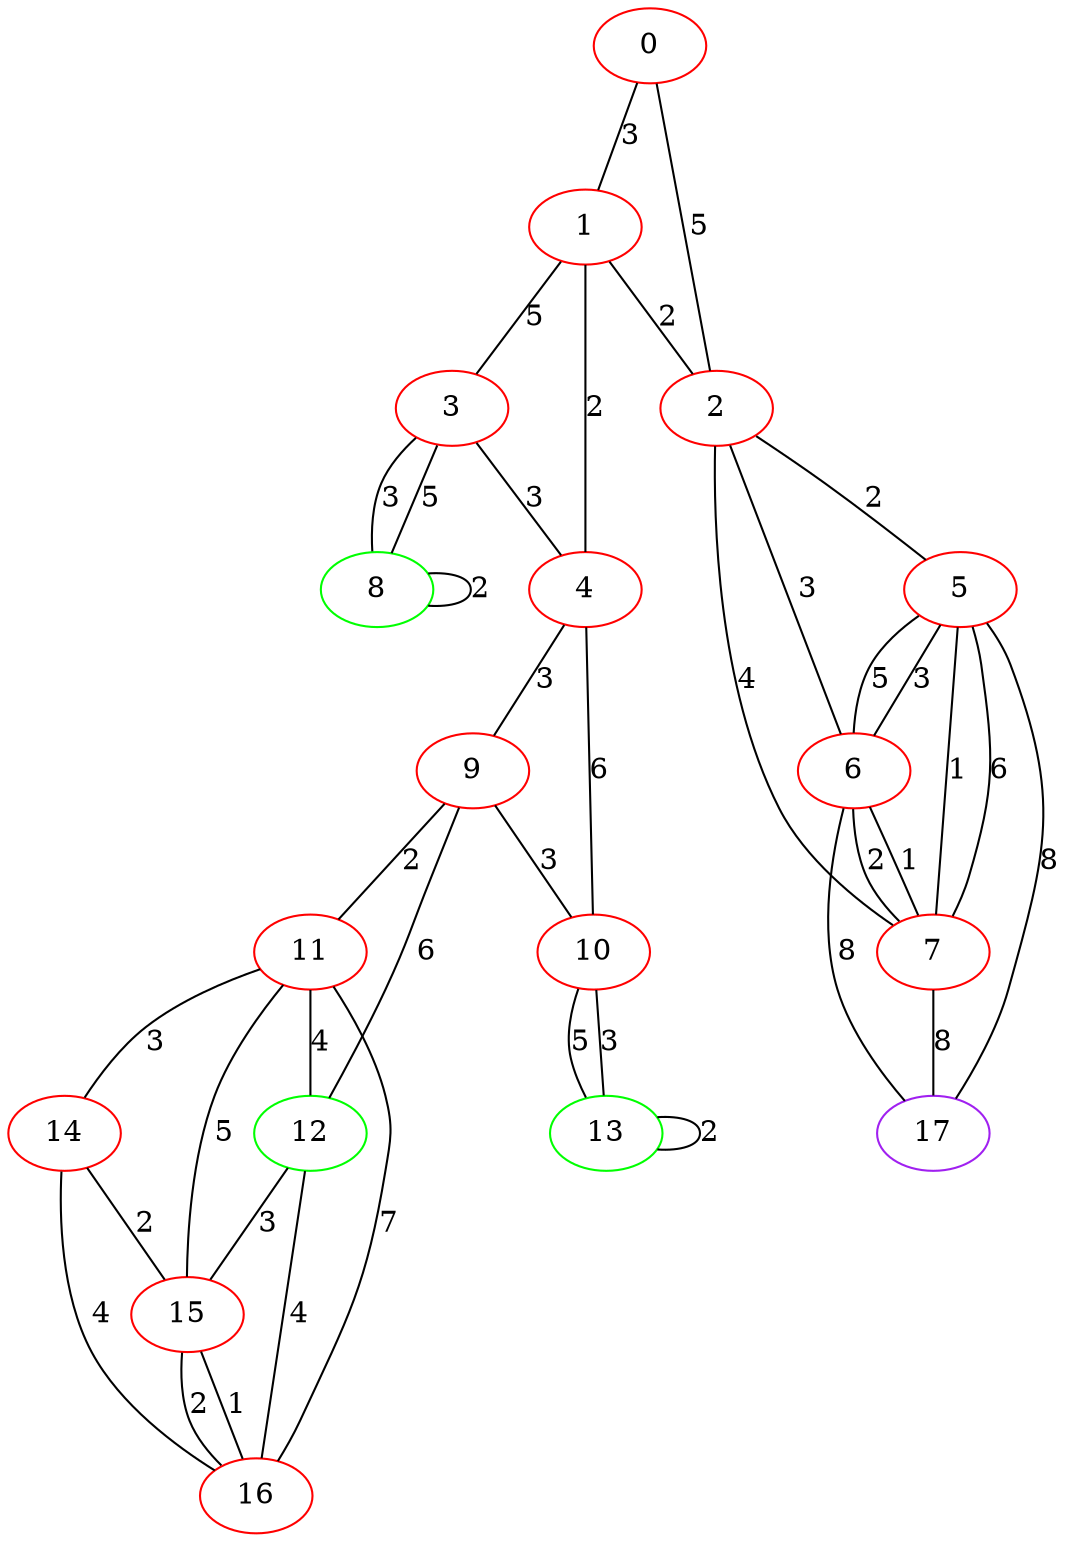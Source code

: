 graph "" {
0 [color=red, weight=1];
1 [color=red, weight=1];
2 [color=red, weight=1];
3 [color=red, weight=1];
4 [color=red, weight=1];
5 [color=red, weight=1];
6 [color=red, weight=1];
7 [color=red, weight=1];
8 [color=green, weight=2];
9 [color=red, weight=1];
10 [color=red, weight=1];
11 [color=red, weight=1];
12 [color=green, weight=2];
13 [color=green, weight=2];
14 [color=red, weight=1];
15 [color=red, weight=1];
16 [color=red, weight=1];
17 [color=purple, weight=4];
0 -- 1  [key=0, label=3];
0 -- 2  [key=0, label=5];
1 -- 2  [key=0, label=2];
1 -- 3  [key=0, label=5];
1 -- 4  [key=0, label=2];
2 -- 5  [key=0, label=2];
2 -- 6  [key=0, label=3];
2 -- 7  [key=0, label=4];
3 -- 8  [key=0, label=5];
3 -- 8  [key=1, label=3];
3 -- 4  [key=0, label=3];
4 -- 9  [key=0, label=3];
4 -- 10  [key=0, label=6];
5 -- 17  [key=0, label=8];
5 -- 6  [key=0, label=3];
5 -- 6  [key=1, label=5];
5 -- 7  [key=0, label=1];
5 -- 7  [key=1, label=6];
6 -- 17  [key=0, label=8];
6 -- 7  [key=0, label=2];
6 -- 7  [key=1, label=1];
7 -- 17  [key=0, label=8];
8 -- 8  [key=0, label=2];
9 -- 10  [key=0, label=3];
9 -- 11  [key=0, label=2];
9 -- 12  [key=0, label=6];
10 -- 13  [key=0, label=3];
10 -- 13  [key=1, label=5];
11 -- 16  [key=0, label=7];
11 -- 12  [key=0, label=4];
11 -- 14  [key=0, label=3];
11 -- 15  [key=0, label=5];
12 -- 16  [key=0, label=4];
12 -- 15  [key=0, label=3];
13 -- 13  [key=0, label=2];
14 -- 16  [key=0, label=4];
14 -- 15  [key=0, label=2];
15 -- 16  [key=0, label=1];
15 -- 16  [key=1, label=2];
}
